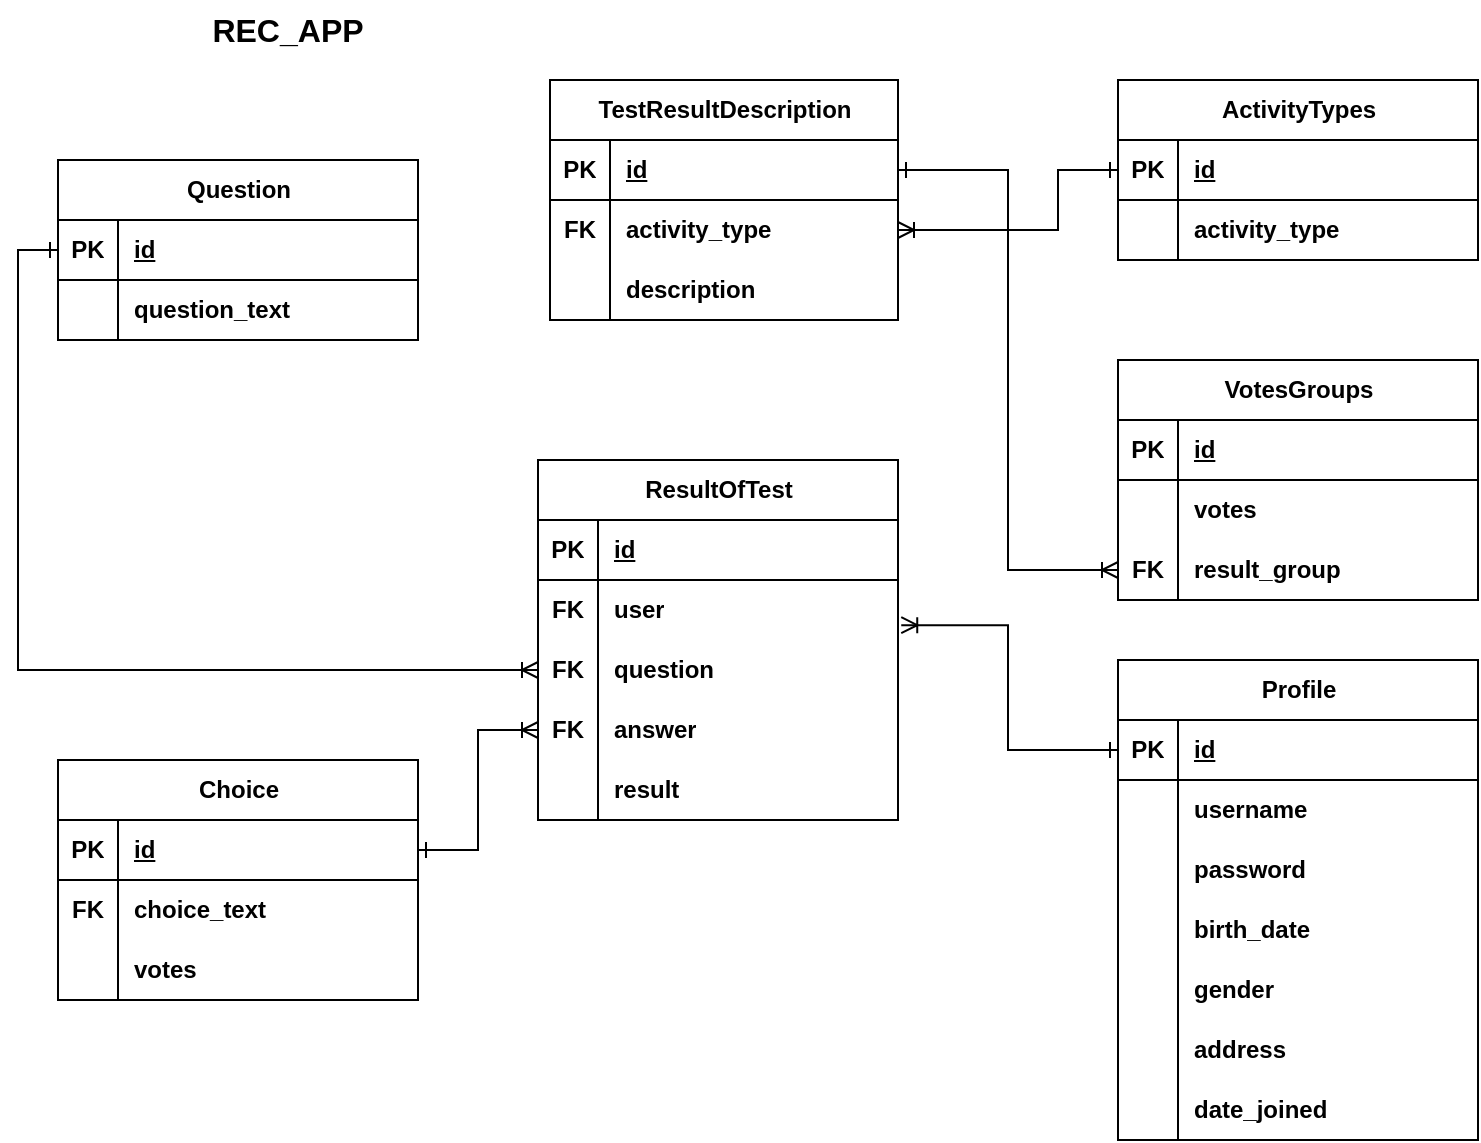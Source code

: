 <mxfile version="22.1.18" type="device">
  <diagram name="Страница — 1" id="PBj7ib9tfzUwgU_DttQS">
    <mxGraphModel dx="980" dy="531" grid="1" gridSize="10" guides="1" tooltips="1" connect="1" arrows="1" fold="1" page="1" pageScale="1" pageWidth="827" pageHeight="1169" math="0" shadow="0">
      <root>
        <mxCell id="0" />
        <mxCell id="1" parent="0" />
        <mxCell id="XUn2laKPpw6O0YY7JGu0-66" value="&lt;div style=&quot;border-color: var(--border-color);&quot;&gt;Choice&lt;/div&gt;" style="shape=table;startSize=30;container=1;collapsible=1;childLayout=tableLayout;fixedRows=1;rowLines=0;fontStyle=1;align=center;resizeLast=1;html=1;fontFamily=Helvetica;" parent="1" vertex="1">
          <mxGeometry x="60" y="420" width="180" height="120" as="geometry" />
        </mxCell>
        <mxCell id="XUn2laKPpw6O0YY7JGu0-67" value="" style="shape=tableRow;horizontal=0;startSize=0;swimlaneHead=0;swimlaneBody=0;fillColor=none;collapsible=0;dropTarget=0;points=[[0,0.5],[1,0.5]];portConstraint=eastwest;top=0;left=0;right=0;bottom=1;fontFamily=Helvetica;" parent="XUn2laKPpw6O0YY7JGu0-66" vertex="1">
          <mxGeometry y="30" width="180" height="30" as="geometry" />
        </mxCell>
        <mxCell id="XUn2laKPpw6O0YY7JGu0-68" value="PK" style="shape=partialRectangle;connectable=0;fillColor=none;top=0;left=0;bottom=0;right=0;fontStyle=1;overflow=hidden;whiteSpace=wrap;html=1;fontFamily=Helvetica;" parent="XUn2laKPpw6O0YY7JGu0-67" vertex="1">
          <mxGeometry width="30" height="30" as="geometry">
            <mxRectangle width="30" height="30" as="alternateBounds" />
          </mxGeometry>
        </mxCell>
        <mxCell id="XUn2laKPpw6O0YY7JGu0-69" value="id" style="shape=partialRectangle;connectable=0;fillColor=none;top=0;left=0;bottom=0;right=0;align=left;spacingLeft=6;fontStyle=5;overflow=hidden;whiteSpace=wrap;html=1;fontFamily=Helvetica;" parent="XUn2laKPpw6O0YY7JGu0-67" vertex="1">
          <mxGeometry x="30" width="150" height="30" as="geometry">
            <mxRectangle width="150" height="30" as="alternateBounds" />
          </mxGeometry>
        </mxCell>
        <mxCell id="XUn2laKPpw6O0YY7JGu0-70" value="" style="shape=tableRow;horizontal=0;startSize=0;swimlaneHead=0;swimlaneBody=0;fillColor=none;collapsible=0;dropTarget=0;points=[[0,0.5],[1,0.5]];portConstraint=eastwest;top=0;left=0;right=0;bottom=0;fontFamily=Helvetica;" parent="XUn2laKPpw6O0YY7JGu0-66" vertex="1">
          <mxGeometry y="60" width="180" height="30" as="geometry" />
        </mxCell>
        <mxCell id="XUn2laKPpw6O0YY7JGu0-71" value="&lt;b&gt;FK&lt;/b&gt;" style="shape=partialRectangle;connectable=0;fillColor=none;top=0;left=0;bottom=0;right=0;editable=1;overflow=hidden;whiteSpace=wrap;html=1;fontFamily=Helvetica;" parent="XUn2laKPpw6O0YY7JGu0-70" vertex="1">
          <mxGeometry width="30" height="30" as="geometry">
            <mxRectangle width="30" height="30" as="alternateBounds" />
          </mxGeometry>
        </mxCell>
        <mxCell id="XUn2laKPpw6O0YY7JGu0-72" value="&lt;div style=&quot;border-color: var(--border-color); font-weight: 700;&quot;&gt;choice_text&lt;/div&gt;" style="shape=partialRectangle;connectable=0;fillColor=none;top=0;left=0;bottom=0;right=0;align=left;spacingLeft=6;overflow=hidden;whiteSpace=wrap;html=1;fontFamily=Helvetica;" parent="XUn2laKPpw6O0YY7JGu0-70" vertex="1">
          <mxGeometry x="30" width="150" height="30" as="geometry">
            <mxRectangle width="150" height="30" as="alternateBounds" />
          </mxGeometry>
        </mxCell>
        <mxCell id="XUn2laKPpw6O0YY7JGu0-73" value="" style="shape=tableRow;horizontal=0;startSize=0;swimlaneHead=0;swimlaneBody=0;fillColor=none;collapsible=0;dropTarget=0;points=[[0,0.5],[1,0.5]];portConstraint=eastwest;top=0;left=0;right=0;bottom=0;fontFamily=Helvetica;" parent="XUn2laKPpw6O0YY7JGu0-66" vertex="1">
          <mxGeometry y="90" width="180" height="30" as="geometry" />
        </mxCell>
        <mxCell id="XUn2laKPpw6O0YY7JGu0-74" value="" style="shape=partialRectangle;connectable=0;fillColor=none;top=0;left=0;bottom=0;right=0;editable=1;overflow=hidden;whiteSpace=wrap;html=1;fontFamily=Helvetica;" parent="XUn2laKPpw6O0YY7JGu0-73" vertex="1">
          <mxGeometry width="30" height="30" as="geometry">
            <mxRectangle width="30" height="30" as="alternateBounds" />
          </mxGeometry>
        </mxCell>
        <mxCell id="XUn2laKPpw6O0YY7JGu0-75" value="&lt;div style=&quot;border-color: var(--border-color); font-weight: 700;&quot;&gt;votes&lt;br&gt;&lt;/div&gt;" style="shape=partialRectangle;connectable=0;fillColor=none;top=0;left=0;bottom=0;right=0;align=left;spacingLeft=6;overflow=hidden;whiteSpace=wrap;html=1;fontFamily=Helvetica;" parent="XUn2laKPpw6O0YY7JGu0-73" vertex="1">
          <mxGeometry x="30" width="150" height="30" as="geometry">
            <mxRectangle width="150" height="30" as="alternateBounds" />
          </mxGeometry>
        </mxCell>
        <mxCell id="XUn2laKPpw6O0YY7JGu0-79" value="&lt;div style=&quot;border-color: var(--border-color);&quot;&gt;Question&lt;/div&gt;" style="shape=table;startSize=30;container=1;collapsible=1;childLayout=tableLayout;fixedRows=1;rowLines=0;fontStyle=1;align=center;resizeLast=1;html=1;fontFamily=Helvetica;" parent="1" vertex="1">
          <mxGeometry x="60" y="120" width="180" height="90" as="geometry" />
        </mxCell>
        <mxCell id="XUn2laKPpw6O0YY7JGu0-80" value="" style="shape=tableRow;horizontal=0;startSize=0;swimlaneHead=0;swimlaneBody=0;fillColor=none;collapsible=0;dropTarget=0;points=[[0,0.5],[1,0.5]];portConstraint=eastwest;top=0;left=0;right=0;bottom=1;fontFamily=Helvetica;" parent="XUn2laKPpw6O0YY7JGu0-79" vertex="1">
          <mxGeometry y="30" width="180" height="30" as="geometry" />
        </mxCell>
        <mxCell id="XUn2laKPpw6O0YY7JGu0-81" value="PK" style="shape=partialRectangle;connectable=0;fillColor=none;top=0;left=0;bottom=0;right=0;fontStyle=1;overflow=hidden;whiteSpace=wrap;html=1;fontFamily=Helvetica;" parent="XUn2laKPpw6O0YY7JGu0-80" vertex="1">
          <mxGeometry width="30" height="30" as="geometry">
            <mxRectangle width="30" height="30" as="alternateBounds" />
          </mxGeometry>
        </mxCell>
        <mxCell id="XUn2laKPpw6O0YY7JGu0-82" value="id" style="shape=partialRectangle;connectable=0;fillColor=none;top=0;left=0;bottom=0;right=0;align=left;spacingLeft=6;fontStyle=5;overflow=hidden;whiteSpace=wrap;html=1;fontFamily=Helvetica;" parent="XUn2laKPpw6O0YY7JGu0-80" vertex="1">
          <mxGeometry x="30" width="150" height="30" as="geometry">
            <mxRectangle width="150" height="30" as="alternateBounds" />
          </mxGeometry>
        </mxCell>
        <mxCell id="XUn2laKPpw6O0YY7JGu0-83" value="" style="shape=tableRow;horizontal=0;startSize=0;swimlaneHead=0;swimlaneBody=0;fillColor=none;collapsible=0;dropTarget=0;points=[[0,0.5],[1,0.5]];portConstraint=eastwest;top=0;left=0;right=0;bottom=0;fontFamily=Helvetica;" parent="XUn2laKPpw6O0YY7JGu0-79" vertex="1">
          <mxGeometry y="60" width="180" height="30" as="geometry" />
        </mxCell>
        <mxCell id="XUn2laKPpw6O0YY7JGu0-84" value="" style="shape=partialRectangle;connectable=0;fillColor=none;top=0;left=0;bottom=0;right=0;editable=1;overflow=hidden;whiteSpace=wrap;html=1;fontFamily=Helvetica;" parent="XUn2laKPpw6O0YY7JGu0-83" vertex="1">
          <mxGeometry width="30" height="30" as="geometry">
            <mxRectangle width="30" height="30" as="alternateBounds" />
          </mxGeometry>
        </mxCell>
        <mxCell id="XUn2laKPpw6O0YY7JGu0-85" value="&lt;div style=&quot;border-color: var(--border-color); font-weight: 700;&quot;&gt;question_text&lt;/div&gt;" style="shape=partialRectangle;connectable=0;fillColor=none;top=0;left=0;bottom=0;right=0;align=left;spacingLeft=6;overflow=hidden;whiteSpace=wrap;html=1;fontFamily=Helvetica;" parent="XUn2laKPpw6O0YY7JGu0-83" vertex="1">
          <mxGeometry x="30" width="150" height="30" as="geometry">
            <mxRectangle width="150" height="30" as="alternateBounds" />
          </mxGeometry>
        </mxCell>
        <mxCell id="XUn2laKPpw6O0YY7JGu0-125" value="" style="shape=tableRow;horizontal=0;startSize=0;swimlaneHead=0;swimlaneBody=0;fillColor=none;collapsible=0;dropTarget=0;points=[[0,0.5],[1,0.5]];portConstraint=eastwest;top=0;left=0;right=0;bottom=0;fontFamily=Helvetica;" parent="1" vertex="1">
          <mxGeometry x="340" y="200" width="180" height="30" as="geometry" />
        </mxCell>
        <mxCell id="XUn2laKPpw6O0YY7JGu0-126" value="" style="shape=partialRectangle;connectable=0;fillColor=none;top=0;left=0;bottom=0;right=0;editable=1;overflow=hidden;whiteSpace=wrap;html=1;fontFamily=Helvetica;" parent="XUn2laKPpw6O0YY7JGu0-125" vertex="1">
          <mxGeometry width="30" height="30" as="geometry">
            <mxRectangle width="30" height="30" as="alternateBounds" />
          </mxGeometry>
        </mxCell>
        <mxCell id="XUn2laKPpw6O0YY7JGu0-128" value="" style="shape=tableRow;horizontal=0;startSize=0;swimlaneHead=0;swimlaneBody=0;fillColor=none;collapsible=0;dropTarget=0;points=[[0,0.5],[1,0.5]];portConstraint=eastwest;top=0;left=0;right=0;bottom=0;fontFamily=Helvetica;" parent="1" vertex="1">
          <mxGeometry x="350" y="170" width="180" height="30" as="geometry" />
        </mxCell>
        <mxCell id="XUn2laKPpw6O0YY7JGu0-112" value="&lt;div style=&quot;border-color: var(--border-color);&quot;&gt;TestResultDescription&lt;/div&gt;" style="shape=table;startSize=30;container=1;collapsible=1;childLayout=tableLayout;fixedRows=1;rowLines=0;fontStyle=1;align=center;resizeLast=1;html=1;movable=1;resizable=1;rotatable=1;deletable=1;editable=1;locked=0;connectable=1;fontFamily=Helvetica;" parent="1" vertex="1">
          <mxGeometry x="306" y="80" width="174" height="120" as="geometry" />
        </mxCell>
        <mxCell id="XUn2laKPpw6O0YY7JGu0-113" value="" style="shape=tableRow;horizontal=0;startSize=0;swimlaneHead=0;swimlaneBody=0;fillColor=none;collapsible=0;dropTarget=0;points=[[0,0.5],[1,0.5]];portConstraint=eastwest;top=0;left=0;right=0;bottom=1;fontFamily=Helvetica;" parent="XUn2laKPpw6O0YY7JGu0-112" vertex="1">
          <mxGeometry y="30" width="174" height="30" as="geometry" />
        </mxCell>
        <mxCell id="XUn2laKPpw6O0YY7JGu0-114" value="PK" style="shape=partialRectangle;connectable=0;fillColor=none;top=0;left=0;bottom=0;right=0;fontStyle=1;overflow=hidden;whiteSpace=wrap;html=1;fontFamily=Helvetica;" parent="XUn2laKPpw6O0YY7JGu0-113" vertex="1">
          <mxGeometry width="30" height="30" as="geometry">
            <mxRectangle width="30" height="30" as="alternateBounds" />
          </mxGeometry>
        </mxCell>
        <mxCell id="XUn2laKPpw6O0YY7JGu0-115" value="id" style="shape=partialRectangle;connectable=0;fillColor=none;top=0;left=0;bottom=0;right=0;align=left;spacingLeft=6;fontStyle=5;overflow=hidden;whiteSpace=wrap;html=1;fontFamily=Helvetica;" parent="XUn2laKPpw6O0YY7JGu0-113" vertex="1">
          <mxGeometry x="30" width="144" height="30" as="geometry">
            <mxRectangle width="144" height="30" as="alternateBounds" />
          </mxGeometry>
        </mxCell>
        <mxCell id="XUn2laKPpw6O0YY7JGu0-116" value="" style="shape=tableRow;horizontal=0;startSize=0;swimlaneHead=0;swimlaneBody=0;fillColor=none;collapsible=0;dropTarget=0;points=[[0,0.5],[1,0.5]];portConstraint=eastwest;top=0;left=0;right=0;bottom=0;fontFamily=Helvetica;" parent="XUn2laKPpw6O0YY7JGu0-112" vertex="1">
          <mxGeometry y="60" width="174" height="30" as="geometry" />
        </mxCell>
        <mxCell id="XUn2laKPpw6O0YY7JGu0-117" value="&lt;b&gt;FK&lt;/b&gt;" style="shape=partialRectangle;connectable=0;fillColor=none;top=0;left=0;bottom=0;right=0;editable=1;overflow=hidden;whiteSpace=wrap;html=1;fontFamily=Helvetica;" parent="XUn2laKPpw6O0YY7JGu0-116" vertex="1">
          <mxGeometry width="30" height="30" as="geometry">
            <mxRectangle width="30" height="30" as="alternateBounds" />
          </mxGeometry>
        </mxCell>
        <mxCell id="XUn2laKPpw6O0YY7JGu0-118" value="&lt;div style=&quot;border-color: var(--border-color); font-weight: 700;&quot;&gt;activity_type&lt;/div&gt;" style="shape=partialRectangle;connectable=0;fillColor=none;top=0;left=0;bottom=0;right=0;align=left;spacingLeft=6;overflow=hidden;whiteSpace=wrap;html=1;fontFamily=Helvetica;" parent="XUn2laKPpw6O0YY7JGu0-116" vertex="1">
          <mxGeometry x="30" width="144" height="30" as="geometry">
            <mxRectangle width="144" height="30" as="alternateBounds" />
          </mxGeometry>
        </mxCell>
        <mxCell id="XUn2laKPpw6O0YY7JGu0-119" value="" style="shape=tableRow;horizontal=0;startSize=0;swimlaneHead=0;swimlaneBody=0;fillColor=none;collapsible=0;dropTarget=0;points=[[0,0.5],[1,0.5]];portConstraint=eastwest;top=0;left=0;right=0;bottom=0;fontFamily=Helvetica;" parent="XUn2laKPpw6O0YY7JGu0-112" vertex="1">
          <mxGeometry y="90" width="174" height="30" as="geometry" />
        </mxCell>
        <mxCell id="XUn2laKPpw6O0YY7JGu0-120" value="" style="shape=partialRectangle;connectable=0;fillColor=none;top=0;left=0;bottom=0;right=0;editable=1;overflow=hidden;whiteSpace=wrap;html=1;fontFamily=Helvetica;" parent="XUn2laKPpw6O0YY7JGu0-119" vertex="1">
          <mxGeometry width="30" height="30" as="geometry">
            <mxRectangle width="30" height="30" as="alternateBounds" />
          </mxGeometry>
        </mxCell>
        <mxCell id="XUn2laKPpw6O0YY7JGu0-121" value="&lt;div style=&quot;border-color: var(--border-color); font-weight: 700;&quot;&gt;description&lt;/div&gt;" style="shape=partialRectangle;connectable=0;fillColor=none;top=0;left=0;bottom=0;right=0;align=left;spacingLeft=6;overflow=hidden;whiteSpace=wrap;html=1;fontFamily=Helvetica;" parent="XUn2laKPpw6O0YY7JGu0-119" vertex="1">
          <mxGeometry x="30" width="144" height="30" as="geometry">
            <mxRectangle width="144" height="30" as="alternateBounds" />
          </mxGeometry>
        </mxCell>
        <mxCell id="XUn2laKPpw6O0YY7JGu0-137" value="&lt;b&gt;&lt;font style=&quot;font-size: 16px;&quot;&gt;REC_APP&lt;/font&gt;&lt;/b&gt;" style="text;html=1;strokeColor=none;fillColor=none;align=center;verticalAlign=middle;whiteSpace=wrap;rounded=0;" parent="1" vertex="1">
          <mxGeometry x="70" y="40" width="210" height="30" as="geometry" />
        </mxCell>
        <mxCell id="En54We7QtaP9L_iG5J3X-21" value="&lt;div style=&quot;border-color: var(--border-color);&quot;&gt;ResultOfTest&lt;/div&gt;" style="shape=table;startSize=30;container=1;collapsible=1;childLayout=tableLayout;fixedRows=1;rowLines=0;fontStyle=1;align=center;resizeLast=1;html=1;fontFamily=Helvetica;" parent="1" vertex="1">
          <mxGeometry x="300" y="270" width="180" height="180" as="geometry" />
        </mxCell>
        <mxCell id="En54We7QtaP9L_iG5J3X-22" value="" style="shape=tableRow;horizontal=0;startSize=0;swimlaneHead=0;swimlaneBody=0;fillColor=none;collapsible=0;dropTarget=0;points=[[0,0.5],[1,0.5]];portConstraint=eastwest;top=0;left=0;right=0;bottom=1;fontFamily=Helvetica;" parent="En54We7QtaP9L_iG5J3X-21" vertex="1">
          <mxGeometry y="30" width="180" height="30" as="geometry" />
        </mxCell>
        <mxCell id="En54We7QtaP9L_iG5J3X-23" value="PK" style="shape=partialRectangle;connectable=0;fillColor=none;top=0;left=0;bottom=0;right=0;fontStyle=1;overflow=hidden;whiteSpace=wrap;html=1;fontFamily=Helvetica;" parent="En54We7QtaP9L_iG5J3X-22" vertex="1">
          <mxGeometry width="30" height="30" as="geometry">
            <mxRectangle width="30" height="30" as="alternateBounds" />
          </mxGeometry>
        </mxCell>
        <mxCell id="En54We7QtaP9L_iG5J3X-24" value="id" style="shape=partialRectangle;connectable=0;fillColor=none;top=0;left=0;bottom=0;right=0;align=left;spacingLeft=6;fontStyle=5;overflow=hidden;whiteSpace=wrap;html=1;fontFamily=Helvetica;" parent="En54We7QtaP9L_iG5J3X-22" vertex="1">
          <mxGeometry x="30" width="150" height="30" as="geometry">
            <mxRectangle width="150" height="30" as="alternateBounds" />
          </mxGeometry>
        </mxCell>
        <mxCell id="En54We7QtaP9L_iG5J3X-25" value="" style="shape=tableRow;horizontal=0;startSize=0;swimlaneHead=0;swimlaneBody=0;fillColor=none;collapsible=0;dropTarget=0;points=[[0,0.5],[1,0.5]];portConstraint=eastwest;top=0;left=0;right=0;bottom=0;fontFamily=Helvetica;" parent="En54We7QtaP9L_iG5J3X-21" vertex="1">
          <mxGeometry y="60" width="180" height="30" as="geometry" />
        </mxCell>
        <mxCell id="En54We7QtaP9L_iG5J3X-26" value="&lt;b&gt;FK&lt;/b&gt;" style="shape=partialRectangle;connectable=0;fillColor=none;top=0;left=0;bottom=0;right=0;editable=1;overflow=hidden;whiteSpace=wrap;html=1;fontFamily=Helvetica;" parent="En54We7QtaP9L_iG5J3X-25" vertex="1">
          <mxGeometry width="30" height="30" as="geometry">
            <mxRectangle width="30" height="30" as="alternateBounds" />
          </mxGeometry>
        </mxCell>
        <mxCell id="En54We7QtaP9L_iG5J3X-27" value="&lt;div style=&quot;border-color: var(--border-color); font-weight: 700;&quot;&gt;user&lt;/div&gt;" style="shape=partialRectangle;connectable=0;fillColor=none;top=0;left=0;bottom=0;right=0;align=left;spacingLeft=6;overflow=hidden;whiteSpace=wrap;html=1;fontFamily=Helvetica;" parent="En54We7QtaP9L_iG5J3X-25" vertex="1">
          <mxGeometry x="30" width="150" height="30" as="geometry">
            <mxRectangle width="150" height="30" as="alternateBounds" />
          </mxGeometry>
        </mxCell>
        <mxCell id="En54We7QtaP9L_iG5J3X-28" value="" style="shape=tableRow;horizontal=0;startSize=0;swimlaneHead=0;swimlaneBody=0;fillColor=none;collapsible=0;dropTarget=0;points=[[0,0.5],[1,0.5]];portConstraint=eastwest;top=0;left=0;right=0;bottom=0;fontFamily=Helvetica;" parent="En54We7QtaP9L_iG5J3X-21" vertex="1">
          <mxGeometry y="90" width="180" height="30" as="geometry" />
        </mxCell>
        <mxCell id="En54We7QtaP9L_iG5J3X-29" value="&lt;b style=&quot;border-color: var(--border-color);&quot;&gt;FK&lt;/b&gt;" style="shape=partialRectangle;connectable=0;fillColor=none;top=0;left=0;bottom=0;right=0;editable=1;overflow=hidden;whiteSpace=wrap;html=1;fontFamily=Helvetica;" parent="En54We7QtaP9L_iG5J3X-28" vertex="1">
          <mxGeometry width="30" height="30" as="geometry">
            <mxRectangle width="30" height="30" as="alternateBounds" />
          </mxGeometry>
        </mxCell>
        <mxCell id="En54We7QtaP9L_iG5J3X-30" value="&lt;div style=&quot;border-color: var(--border-color); font-weight: 700;&quot;&gt;question&lt;br&gt;&lt;/div&gt;" style="shape=partialRectangle;connectable=0;fillColor=none;top=0;left=0;bottom=0;right=0;align=left;spacingLeft=6;overflow=hidden;whiteSpace=wrap;html=1;fontFamily=Helvetica;" parent="En54We7QtaP9L_iG5J3X-28" vertex="1">
          <mxGeometry x="30" width="150" height="30" as="geometry">
            <mxRectangle width="150" height="30" as="alternateBounds" />
          </mxGeometry>
        </mxCell>
        <mxCell id="En54We7QtaP9L_iG5J3X-34" value="" style="shape=tableRow;horizontal=0;startSize=0;swimlaneHead=0;swimlaneBody=0;fillColor=none;collapsible=0;dropTarget=0;points=[[0,0.5],[1,0.5]];portConstraint=eastwest;top=0;left=0;right=0;bottom=0;" parent="En54We7QtaP9L_iG5J3X-21" vertex="1">
          <mxGeometry y="120" width="180" height="30" as="geometry" />
        </mxCell>
        <mxCell id="En54We7QtaP9L_iG5J3X-35" value="&lt;b style=&quot;border-color: var(--border-color);&quot;&gt;FK&lt;/b&gt;" style="shape=partialRectangle;connectable=0;fillColor=none;top=0;left=0;bottom=0;right=0;fontStyle=0;overflow=hidden;whiteSpace=wrap;html=1;" parent="En54We7QtaP9L_iG5J3X-34" vertex="1">
          <mxGeometry width="30" height="30" as="geometry">
            <mxRectangle width="30" height="30" as="alternateBounds" />
          </mxGeometry>
        </mxCell>
        <mxCell id="En54We7QtaP9L_iG5J3X-36" value="&lt;b&gt;answer&lt;/b&gt;" style="shape=partialRectangle;connectable=0;fillColor=none;top=0;left=0;bottom=0;right=0;align=left;spacingLeft=6;fontStyle=0;overflow=hidden;whiteSpace=wrap;html=1;" parent="En54We7QtaP9L_iG5J3X-34" vertex="1">
          <mxGeometry x="30" width="150" height="30" as="geometry">
            <mxRectangle width="150" height="30" as="alternateBounds" />
          </mxGeometry>
        </mxCell>
        <mxCell id="En54We7QtaP9L_iG5J3X-31" value="" style="shape=tableRow;horizontal=0;startSize=0;swimlaneHead=0;swimlaneBody=0;fillColor=none;collapsible=0;dropTarget=0;points=[[0,0.5],[1,0.5]];portConstraint=eastwest;top=0;left=0;right=0;bottom=0;" parent="En54We7QtaP9L_iG5J3X-21" vertex="1">
          <mxGeometry y="150" width="180" height="30" as="geometry" />
        </mxCell>
        <mxCell id="En54We7QtaP9L_iG5J3X-32" value="" style="shape=partialRectangle;connectable=0;fillColor=none;top=0;left=0;bottom=0;right=0;fontStyle=0;overflow=hidden;whiteSpace=wrap;html=1;" parent="En54We7QtaP9L_iG5J3X-31" vertex="1">
          <mxGeometry width="30" height="30" as="geometry">
            <mxRectangle width="30" height="30" as="alternateBounds" />
          </mxGeometry>
        </mxCell>
        <mxCell id="En54We7QtaP9L_iG5J3X-33" value="&lt;b&gt;result&lt;/b&gt;" style="shape=partialRectangle;connectable=0;fillColor=none;top=0;left=0;bottom=0;right=0;align=left;spacingLeft=6;fontStyle=0;overflow=hidden;whiteSpace=wrap;html=1;" parent="En54We7QtaP9L_iG5J3X-31" vertex="1">
          <mxGeometry x="30" width="150" height="30" as="geometry">
            <mxRectangle width="150" height="30" as="alternateBounds" />
          </mxGeometry>
        </mxCell>
        <mxCell id="En54We7QtaP9L_iG5J3X-37" style="edgeStyle=orthogonalEdgeStyle;rounded=0;orthogonalLoop=1;jettySize=auto;html=1;exitX=1;exitY=0.5;exitDx=0;exitDy=0;entryX=0;entryY=0.5;entryDx=0;entryDy=0;startArrow=ERone;startFill=0;endArrow=ERoneToMany;endFill=0;" parent="1" source="XUn2laKPpw6O0YY7JGu0-67" target="En54We7QtaP9L_iG5J3X-34" edge="1">
          <mxGeometry relative="1" as="geometry">
            <mxPoint x="240" y="505" as="sourcePoint" />
          </mxGeometry>
        </mxCell>
        <mxCell id="En54We7QtaP9L_iG5J3X-73" style="edgeStyle=orthogonalEdgeStyle;rounded=0;orthogonalLoop=1;jettySize=auto;html=1;exitX=0;exitY=0.5;exitDx=0;exitDy=0;entryX=1;entryY=0.5;entryDx=0;entryDy=0;startArrow=ERone;startFill=0;endArrow=ERoneToMany;endFill=0;" parent="1" source="En54We7QtaP9L_iG5J3X-103" target="XUn2laKPpw6O0YY7JGu0-116" edge="1">
          <mxGeometry relative="1" as="geometry">
            <mxPoint x="560" y="195" as="targetPoint" />
            <Array as="points">
              <mxPoint x="560" y="125" />
              <mxPoint x="560" y="155" />
            </Array>
          </mxGeometry>
        </mxCell>
        <mxCell id="En54We7QtaP9L_iG5J3X-74" value="&lt;div style=&quot;border-color: var(--border-color);&quot;&gt;Profile&lt;/div&gt;" style="shape=table;startSize=30;container=1;collapsible=1;childLayout=tableLayout;fixedRows=1;rowLines=0;fontStyle=1;align=center;resizeLast=1;html=1;fontFamily=Helvetica;" parent="1" vertex="1">
          <mxGeometry x="590" y="370" width="180" height="240" as="geometry" />
        </mxCell>
        <mxCell id="En54We7QtaP9L_iG5J3X-75" value="" style="shape=tableRow;horizontal=0;startSize=0;swimlaneHead=0;swimlaneBody=0;fillColor=none;collapsible=0;dropTarget=0;points=[[0,0.5],[1,0.5]];portConstraint=eastwest;top=0;left=0;right=0;bottom=1;fontFamily=Helvetica;" parent="En54We7QtaP9L_iG5J3X-74" vertex="1">
          <mxGeometry y="30" width="180" height="30" as="geometry" />
        </mxCell>
        <mxCell id="En54We7QtaP9L_iG5J3X-76" value="PK" style="shape=partialRectangle;connectable=0;fillColor=none;top=0;left=0;bottom=0;right=0;fontStyle=1;overflow=hidden;whiteSpace=wrap;html=1;fontFamily=Helvetica;" parent="En54We7QtaP9L_iG5J3X-75" vertex="1">
          <mxGeometry width="30" height="30" as="geometry">
            <mxRectangle width="30" height="30" as="alternateBounds" />
          </mxGeometry>
        </mxCell>
        <mxCell id="En54We7QtaP9L_iG5J3X-77" value="id" style="shape=partialRectangle;connectable=0;fillColor=none;top=0;left=0;bottom=0;right=0;align=left;spacingLeft=6;fontStyle=5;overflow=hidden;whiteSpace=wrap;html=1;fontFamily=Helvetica;" parent="En54We7QtaP9L_iG5J3X-75" vertex="1">
          <mxGeometry x="30" width="150" height="30" as="geometry">
            <mxRectangle width="150" height="30" as="alternateBounds" />
          </mxGeometry>
        </mxCell>
        <mxCell id="En54We7QtaP9L_iG5J3X-82" value="" style="shape=tableRow;horizontal=0;startSize=0;swimlaneHead=0;swimlaneBody=0;fillColor=none;collapsible=0;dropTarget=0;points=[[0,0.5],[1,0.5]];portConstraint=eastwest;top=0;left=0;right=0;bottom=0;" parent="En54We7QtaP9L_iG5J3X-74" vertex="1">
          <mxGeometry y="60" width="180" height="30" as="geometry" />
        </mxCell>
        <mxCell id="En54We7QtaP9L_iG5J3X-83" value="&lt;br&gt;" style="shape=partialRectangle;connectable=0;fillColor=none;top=0;left=0;bottom=0;right=0;fontStyle=0;overflow=hidden;whiteSpace=wrap;html=1;" parent="En54We7QtaP9L_iG5J3X-82" vertex="1">
          <mxGeometry width="30" height="30" as="geometry">
            <mxRectangle width="30" height="30" as="alternateBounds" />
          </mxGeometry>
        </mxCell>
        <mxCell id="En54We7QtaP9L_iG5J3X-84" value="&lt;b&gt;username&lt;/b&gt;" style="shape=partialRectangle;connectable=0;fillColor=none;top=0;left=0;bottom=0;right=0;align=left;spacingLeft=6;fontStyle=0;overflow=hidden;whiteSpace=wrap;html=1;" parent="En54We7QtaP9L_iG5J3X-82" vertex="1">
          <mxGeometry x="30" width="150" height="30" as="geometry">
            <mxRectangle width="150" height="30" as="alternateBounds" />
          </mxGeometry>
        </mxCell>
        <mxCell id="En54We7QtaP9L_iG5J3X-97" value="" style="shape=tableRow;horizontal=0;startSize=0;swimlaneHead=0;swimlaneBody=0;fillColor=none;collapsible=0;dropTarget=0;points=[[0,0.5],[1,0.5]];portConstraint=eastwest;top=0;left=0;right=0;bottom=0;" parent="En54We7QtaP9L_iG5J3X-74" vertex="1">
          <mxGeometry y="90" width="180" height="30" as="geometry" />
        </mxCell>
        <mxCell id="En54We7QtaP9L_iG5J3X-98" value="" style="shape=partialRectangle;connectable=0;fillColor=none;top=0;left=0;bottom=0;right=0;fontStyle=0;overflow=hidden;whiteSpace=wrap;html=1;" parent="En54We7QtaP9L_iG5J3X-97" vertex="1">
          <mxGeometry width="30" height="30" as="geometry">
            <mxRectangle width="30" height="30" as="alternateBounds" />
          </mxGeometry>
        </mxCell>
        <mxCell id="En54We7QtaP9L_iG5J3X-99" value="&lt;b&gt;password&lt;/b&gt;" style="shape=partialRectangle;connectable=0;fillColor=none;top=0;left=0;bottom=0;right=0;align=left;spacingLeft=6;fontStyle=0;overflow=hidden;whiteSpace=wrap;html=1;" parent="En54We7QtaP9L_iG5J3X-97" vertex="1">
          <mxGeometry x="30" width="150" height="30" as="geometry">
            <mxRectangle width="150" height="30" as="alternateBounds" />
          </mxGeometry>
        </mxCell>
        <mxCell id="En54We7QtaP9L_iG5J3X-85" value="" style="shape=tableRow;horizontal=0;startSize=0;swimlaneHead=0;swimlaneBody=0;fillColor=none;collapsible=0;dropTarget=0;points=[[0,0.5],[1,0.5]];portConstraint=eastwest;top=0;left=0;right=0;bottom=0;" parent="En54We7QtaP9L_iG5J3X-74" vertex="1">
          <mxGeometry y="120" width="180" height="30" as="geometry" />
        </mxCell>
        <mxCell id="En54We7QtaP9L_iG5J3X-86" value="" style="shape=partialRectangle;connectable=0;fillColor=none;top=0;left=0;bottom=0;right=0;fontStyle=0;overflow=hidden;whiteSpace=wrap;html=1;" parent="En54We7QtaP9L_iG5J3X-85" vertex="1">
          <mxGeometry width="30" height="30" as="geometry">
            <mxRectangle width="30" height="30" as="alternateBounds" />
          </mxGeometry>
        </mxCell>
        <mxCell id="En54We7QtaP9L_iG5J3X-87" value="&lt;b&gt;birth_date&lt;/b&gt;" style="shape=partialRectangle;connectable=0;fillColor=none;top=0;left=0;bottom=0;right=0;align=left;spacingLeft=6;fontStyle=0;overflow=hidden;whiteSpace=wrap;html=1;" parent="En54We7QtaP9L_iG5J3X-85" vertex="1">
          <mxGeometry x="30" width="150" height="30" as="geometry">
            <mxRectangle width="150" height="30" as="alternateBounds" />
          </mxGeometry>
        </mxCell>
        <mxCell id="En54We7QtaP9L_iG5J3X-88" value="" style="shape=tableRow;horizontal=0;startSize=0;swimlaneHead=0;swimlaneBody=0;fillColor=none;collapsible=0;dropTarget=0;points=[[0,0.5],[1,0.5]];portConstraint=eastwest;top=0;left=0;right=0;bottom=0;" parent="En54We7QtaP9L_iG5J3X-74" vertex="1">
          <mxGeometry y="150" width="180" height="30" as="geometry" />
        </mxCell>
        <mxCell id="En54We7QtaP9L_iG5J3X-89" value="" style="shape=partialRectangle;connectable=0;fillColor=none;top=0;left=0;bottom=0;right=0;fontStyle=0;overflow=hidden;whiteSpace=wrap;html=1;" parent="En54We7QtaP9L_iG5J3X-88" vertex="1">
          <mxGeometry width="30" height="30" as="geometry">
            <mxRectangle width="30" height="30" as="alternateBounds" />
          </mxGeometry>
        </mxCell>
        <mxCell id="En54We7QtaP9L_iG5J3X-90" value="&lt;b&gt;gender&lt;/b&gt;" style="shape=partialRectangle;connectable=0;fillColor=none;top=0;left=0;bottom=0;right=0;align=left;spacingLeft=6;fontStyle=0;overflow=hidden;whiteSpace=wrap;html=1;" parent="En54We7QtaP9L_iG5J3X-88" vertex="1">
          <mxGeometry x="30" width="150" height="30" as="geometry">
            <mxRectangle width="150" height="30" as="alternateBounds" />
          </mxGeometry>
        </mxCell>
        <mxCell id="En54We7QtaP9L_iG5J3X-91" value="" style="shape=tableRow;horizontal=0;startSize=0;swimlaneHead=0;swimlaneBody=0;fillColor=none;collapsible=0;dropTarget=0;points=[[0,0.5],[1,0.5]];portConstraint=eastwest;top=0;left=0;right=0;bottom=0;" parent="En54We7QtaP9L_iG5J3X-74" vertex="1">
          <mxGeometry y="180" width="180" height="30" as="geometry" />
        </mxCell>
        <mxCell id="En54We7QtaP9L_iG5J3X-92" value="" style="shape=partialRectangle;connectable=0;fillColor=none;top=0;left=0;bottom=0;right=0;fontStyle=0;overflow=hidden;whiteSpace=wrap;html=1;" parent="En54We7QtaP9L_iG5J3X-91" vertex="1">
          <mxGeometry width="30" height="30" as="geometry">
            <mxRectangle width="30" height="30" as="alternateBounds" />
          </mxGeometry>
        </mxCell>
        <mxCell id="En54We7QtaP9L_iG5J3X-93" value="&lt;b&gt;address&lt;/b&gt;" style="shape=partialRectangle;connectable=0;fillColor=none;top=0;left=0;bottom=0;right=0;align=left;spacingLeft=6;fontStyle=0;overflow=hidden;whiteSpace=wrap;html=1;" parent="En54We7QtaP9L_iG5J3X-91" vertex="1">
          <mxGeometry x="30" width="150" height="30" as="geometry">
            <mxRectangle width="150" height="30" as="alternateBounds" />
          </mxGeometry>
        </mxCell>
        <mxCell id="En54We7QtaP9L_iG5J3X-78" value="" style="shape=tableRow;horizontal=0;startSize=0;swimlaneHead=0;swimlaneBody=0;fillColor=none;collapsible=0;dropTarget=0;points=[[0,0.5],[1,0.5]];portConstraint=eastwest;top=0;left=0;right=0;bottom=0;fontFamily=Helvetica;" parent="En54We7QtaP9L_iG5J3X-74" vertex="1">
          <mxGeometry y="210" width="180" height="30" as="geometry" />
        </mxCell>
        <mxCell id="En54We7QtaP9L_iG5J3X-79" value="" style="shape=partialRectangle;connectable=0;fillColor=none;top=0;left=0;bottom=0;right=0;editable=1;overflow=hidden;whiteSpace=wrap;html=1;fontFamily=Helvetica;" parent="En54We7QtaP9L_iG5J3X-78" vertex="1">
          <mxGeometry width="30" height="30" as="geometry">
            <mxRectangle width="30" height="30" as="alternateBounds" />
          </mxGeometry>
        </mxCell>
        <mxCell id="En54We7QtaP9L_iG5J3X-80" value="&lt;div style=&quot;border-color: var(--border-color); font-weight: 700;&quot;&gt;date_joined&lt;/div&gt;" style="shape=partialRectangle;connectable=0;fillColor=none;top=0;left=0;bottom=0;right=0;align=left;spacingLeft=6;overflow=hidden;whiteSpace=wrap;html=1;fontFamily=Helvetica;" parent="En54We7QtaP9L_iG5J3X-78" vertex="1">
          <mxGeometry x="30" width="150" height="30" as="geometry">
            <mxRectangle width="150" height="30" as="alternateBounds" />
          </mxGeometry>
        </mxCell>
        <mxCell id="En54We7QtaP9L_iG5J3X-101" style="edgeStyle=orthogonalEdgeStyle;rounded=0;orthogonalLoop=1;jettySize=auto;html=1;exitX=0;exitY=0.5;exitDx=0;exitDy=0;entryX=1.009;entryY=0.753;entryDx=0;entryDy=0;startArrow=ERone;startFill=0;endArrow=ERoneToMany;endFill=0;entryPerimeter=0;" parent="1" source="En54We7QtaP9L_iG5J3X-75" target="En54We7QtaP9L_iG5J3X-25" edge="1">
          <mxGeometry relative="1" as="geometry">
            <mxPoint x="560" y="225" as="targetPoint" />
          </mxGeometry>
        </mxCell>
        <mxCell id="En54We7QtaP9L_iG5J3X-102" value="&lt;div style=&quot;border-color: var(--border-color);&quot;&gt;ActivityTypes&lt;/div&gt;" style="shape=table;startSize=30;container=1;collapsible=1;childLayout=tableLayout;fixedRows=1;rowLines=0;fontStyle=1;align=center;resizeLast=1;html=1;fontFamily=Helvetica;" parent="1" vertex="1">
          <mxGeometry x="590" y="80" width="180" height="90" as="geometry" />
        </mxCell>
        <mxCell id="En54We7QtaP9L_iG5J3X-103" value="" style="shape=tableRow;horizontal=0;startSize=0;swimlaneHead=0;swimlaneBody=0;fillColor=none;collapsible=0;dropTarget=0;points=[[0,0.5],[1,0.5]];portConstraint=eastwest;top=0;left=0;right=0;bottom=1;fontFamily=Helvetica;" parent="En54We7QtaP9L_iG5J3X-102" vertex="1">
          <mxGeometry y="30" width="180" height="30" as="geometry" />
        </mxCell>
        <mxCell id="En54We7QtaP9L_iG5J3X-104" value="PK" style="shape=partialRectangle;connectable=0;fillColor=none;top=0;left=0;bottom=0;right=0;fontStyle=1;overflow=hidden;whiteSpace=wrap;html=1;fontFamily=Helvetica;" parent="En54We7QtaP9L_iG5J3X-103" vertex="1">
          <mxGeometry width="30" height="30" as="geometry">
            <mxRectangle width="30" height="30" as="alternateBounds" />
          </mxGeometry>
        </mxCell>
        <mxCell id="En54We7QtaP9L_iG5J3X-105" value="id" style="shape=partialRectangle;connectable=0;fillColor=none;top=0;left=0;bottom=0;right=0;align=left;spacingLeft=6;fontStyle=5;overflow=hidden;whiteSpace=wrap;html=1;fontFamily=Helvetica;" parent="En54We7QtaP9L_iG5J3X-103" vertex="1">
          <mxGeometry x="30" width="150" height="30" as="geometry">
            <mxRectangle width="150" height="30" as="alternateBounds" />
          </mxGeometry>
        </mxCell>
        <mxCell id="En54We7QtaP9L_iG5J3X-106" value="" style="shape=tableRow;horizontal=0;startSize=0;swimlaneHead=0;swimlaneBody=0;fillColor=none;collapsible=0;dropTarget=0;points=[[0,0.5],[1,0.5]];portConstraint=eastwest;top=0;left=0;right=0;bottom=0;fontFamily=Helvetica;" parent="En54We7QtaP9L_iG5J3X-102" vertex="1">
          <mxGeometry y="60" width="180" height="30" as="geometry" />
        </mxCell>
        <mxCell id="En54We7QtaP9L_iG5J3X-107" value="" style="shape=partialRectangle;connectable=0;fillColor=none;top=0;left=0;bottom=0;right=0;editable=1;overflow=hidden;whiteSpace=wrap;html=1;fontFamily=Helvetica;" parent="En54We7QtaP9L_iG5J3X-106" vertex="1">
          <mxGeometry width="30" height="30" as="geometry">
            <mxRectangle width="30" height="30" as="alternateBounds" />
          </mxGeometry>
        </mxCell>
        <mxCell id="En54We7QtaP9L_iG5J3X-108" value="&lt;div style=&quot;border-color: var(--border-color); font-weight: 700;&quot;&gt;activity_type&lt;/div&gt;" style="shape=partialRectangle;connectable=0;fillColor=none;top=0;left=0;bottom=0;right=0;align=left;spacingLeft=6;overflow=hidden;whiteSpace=wrap;html=1;fontFamily=Helvetica;" parent="En54We7QtaP9L_iG5J3X-106" vertex="1">
          <mxGeometry x="30" width="150" height="30" as="geometry">
            <mxRectangle width="150" height="30" as="alternateBounds" />
          </mxGeometry>
        </mxCell>
        <mxCell id="En54We7QtaP9L_iG5J3X-110" style="edgeStyle=orthogonalEdgeStyle;rounded=0;orthogonalLoop=1;jettySize=auto;html=1;exitX=0;exitY=0.5;exitDx=0;exitDy=0;entryX=0;entryY=0.5;entryDx=0;entryDy=0;startArrow=ERone;startFill=0;endArrow=ERoneToMany;endFill=0;" parent="1" source="XUn2laKPpw6O0YY7JGu0-80" target="En54We7QtaP9L_iG5J3X-28" edge="1">
          <mxGeometry relative="1" as="geometry" />
        </mxCell>
        <mxCell id="OMqtftdEsinQL3UYlOOT-1" value="&lt;div style=&quot;border-color: var(--border-color);&quot;&gt;VotesGroups&lt;/div&gt;" style="shape=table;startSize=30;container=1;collapsible=1;childLayout=tableLayout;fixedRows=1;rowLines=0;fontStyle=1;align=center;resizeLast=1;html=1;fontFamily=Helvetica;" parent="1" vertex="1">
          <mxGeometry x="590" y="220" width="180" height="120" as="geometry" />
        </mxCell>
        <mxCell id="OMqtftdEsinQL3UYlOOT-2" value="" style="shape=tableRow;horizontal=0;startSize=0;swimlaneHead=0;swimlaneBody=0;fillColor=none;collapsible=0;dropTarget=0;points=[[0,0.5],[1,0.5]];portConstraint=eastwest;top=0;left=0;right=0;bottom=1;fontFamily=Helvetica;" parent="OMqtftdEsinQL3UYlOOT-1" vertex="1">
          <mxGeometry y="30" width="180" height="30" as="geometry" />
        </mxCell>
        <mxCell id="OMqtftdEsinQL3UYlOOT-3" value="PK" style="shape=partialRectangle;connectable=0;fillColor=none;top=0;left=0;bottom=0;right=0;fontStyle=1;overflow=hidden;whiteSpace=wrap;html=1;fontFamily=Helvetica;" parent="OMqtftdEsinQL3UYlOOT-2" vertex="1">
          <mxGeometry width="30" height="30" as="geometry">
            <mxRectangle width="30" height="30" as="alternateBounds" />
          </mxGeometry>
        </mxCell>
        <mxCell id="OMqtftdEsinQL3UYlOOT-4" value="id" style="shape=partialRectangle;connectable=0;fillColor=none;top=0;left=0;bottom=0;right=0;align=left;spacingLeft=6;fontStyle=5;overflow=hidden;whiteSpace=wrap;html=1;fontFamily=Helvetica;" parent="OMqtftdEsinQL3UYlOOT-2" vertex="1">
          <mxGeometry x="30" width="150" height="30" as="geometry">
            <mxRectangle width="150" height="30" as="alternateBounds" />
          </mxGeometry>
        </mxCell>
        <mxCell id="OMqtftdEsinQL3UYlOOT-16" value="" style="shape=tableRow;horizontal=0;startSize=0;swimlaneHead=0;swimlaneBody=0;fillColor=none;collapsible=0;dropTarget=0;points=[[0,0.5],[1,0.5]];portConstraint=eastwest;top=0;left=0;right=0;bottom=0;" parent="OMqtftdEsinQL3UYlOOT-1" vertex="1">
          <mxGeometry y="60" width="180" height="30" as="geometry" />
        </mxCell>
        <mxCell id="OMqtftdEsinQL3UYlOOT-17" value="" style="shape=partialRectangle;connectable=0;fillColor=none;top=0;left=0;bottom=0;right=0;fontStyle=0;overflow=hidden;whiteSpace=wrap;html=1;" parent="OMqtftdEsinQL3UYlOOT-16" vertex="1">
          <mxGeometry width="30" height="30" as="geometry">
            <mxRectangle width="30" height="30" as="alternateBounds" />
          </mxGeometry>
        </mxCell>
        <mxCell id="OMqtftdEsinQL3UYlOOT-18" value="&lt;b&gt;votes&lt;/b&gt;" style="shape=partialRectangle;connectable=0;fillColor=none;top=0;left=0;bottom=0;right=0;align=left;spacingLeft=6;fontStyle=0;overflow=hidden;whiteSpace=wrap;html=1;" parent="OMqtftdEsinQL3UYlOOT-16" vertex="1">
          <mxGeometry x="30" width="150" height="30" as="geometry">
            <mxRectangle width="150" height="30" as="alternateBounds" />
          </mxGeometry>
        </mxCell>
        <mxCell id="OMqtftdEsinQL3UYlOOT-5" value="" style="shape=tableRow;horizontal=0;startSize=0;swimlaneHead=0;swimlaneBody=0;fillColor=none;collapsible=0;dropTarget=0;points=[[0,0.5],[1,0.5]];portConstraint=eastwest;top=0;left=0;right=0;bottom=0;fontFamily=Helvetica;" parent="OMqtftdEsinQL3UYlOOT-1" vertex="1">
          <mxGeometry y="90" width="180" height="30" as="geometry" />
        </mxCell>
        <mxCell id="OMqtftdEsinQL3UYlOOT-6" value="&lt;b&gt;FK&lt;/b&gt;" style="shape=partialRectangle;connectable=0;fillColor=none;top=0;left=0;bottom=0;right=0;editable=1;overflow=hidden;whiteSpace=wrap;html=1;fontFamily=Helvetica;" parent="OMqtftdEsinQL3UYlOOT-5" vertex="1">
          <mxGeometry width="30" height="30" as="geometry">
            <mxRectangle width="30" height="30" as="alternateBounds" />
          </mxGeometry>
        </mxCell>
        <mxCell id="OMqtftdEsinQL3UYlOOT-7" value="&lt;b&gt;result_group&lt;/b&gt;" style="shape=partialRectangle;connectable=0;fillColor=none;top=0;left=0;bottom=0;right=0;align=left;spacingLeft=6;overflow=hidden;whiteSpace=wrap;html=1;fontFamily=Helvetica;" parent="OMqtftdEsinQL3UYlOOT-5" vertex="1">
          <mxGeometry x="30" width="150" height="30" as="geometry">
            <mxRectangle width="150" height="30" as="alternateBounds" />
          </mxGeometry>
        </mxCell>
        <mxCell id="OMqtftdEsinQL3UYlOOT-30" style="edgeStyle=orthogonalEdgeStyle;rounded=0;orthogonalLoop=1;jettySize=auto;html=1;entryX=0;entryY=0.5;entryDx=0;entryDy=0;targetPerimeterSpacing=-2;startArrow=ERone;startFill=0;endArrow=ERoneToMany;endFill=0;" parent="1" source="XUn2laKPpw6O0YY7JGu0-113" target="OMqtftdEsinQL3UYlOOT-5" edge="1">
          <mxGeometry relative="1" as="geometry">
            <mxPoint x="310" y="270" as="targetPoint" />
          </mxGeometry>
        </mxCell>
      </root>
    </mxGraphModel>
  </diagram>
</mxfile>
